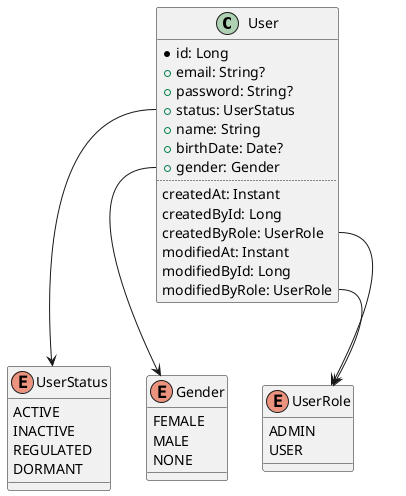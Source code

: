 @startuml
'https://plantuml.com/class-diagram

class User {
  *id: Long
  +email: String?
  +password: String?
  +status: UserStatus
  +name: String
  +birthDate: Date?
  +gender: Gender
  ..
  createdAt: Instant
  createdById: Long
  createdByRole: UserRole
  modifiedAt: Instant
  modifiedById: Long
  modifiedByRole: UserRole
}

enum UserStatus {
  ACTIVE
  INACTIVE
  REGULATED
  DORMANT
}

enum Gender {
  FEMALE
  MALE
  NONE
}

enum UserRole {
  ADMIN
  USER
}

User::status --> UserStatus
User::gender --> Gender
User::createdByRole --> UserRole
User::modifiedByRole --> UserRole

@enduml
